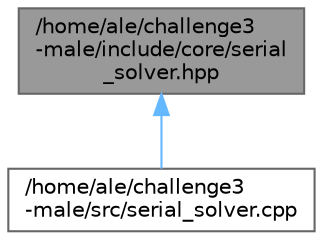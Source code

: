 digraph "/home/ale/challenge3-male/include/core/serial_solver.hpp"
{
 // LATEX_PDF_SIZE
  bgcolor="transparent";
  edge [fontname=Helvetica,fontsize=10,labelfontname=Helvetica,labelfontsize=10];
  node [fontname=Helvetica,fontsize=10,shape=box,height=0.2,width=0.4];
  Node1 [id="Node000001",label="/home/ale/challenge3\l-male/include/core/serial\l_solver.hpp",height=0.2,width=0.4,color="gray40", fillcolor="grey60", style="filled", fontcolor="black",tooltip="Header file for the SerialSolver class."];
  Node1 -> Node2 [id="edge1_Node000001_Node000002",dir="back",color="steelblue1",style="solid",tooltip=" "];
  Node2 [id="Node000002",label="/home/ale/challenge3\l-male/src/serial_solver.cpp",height=0.2,width=0.4,color="grey40", fillcolor="white", style="filled",URL="$serial__solver_8cpp.html",tooltip="This file contains the implementation of the SerialSolver class."];
}
